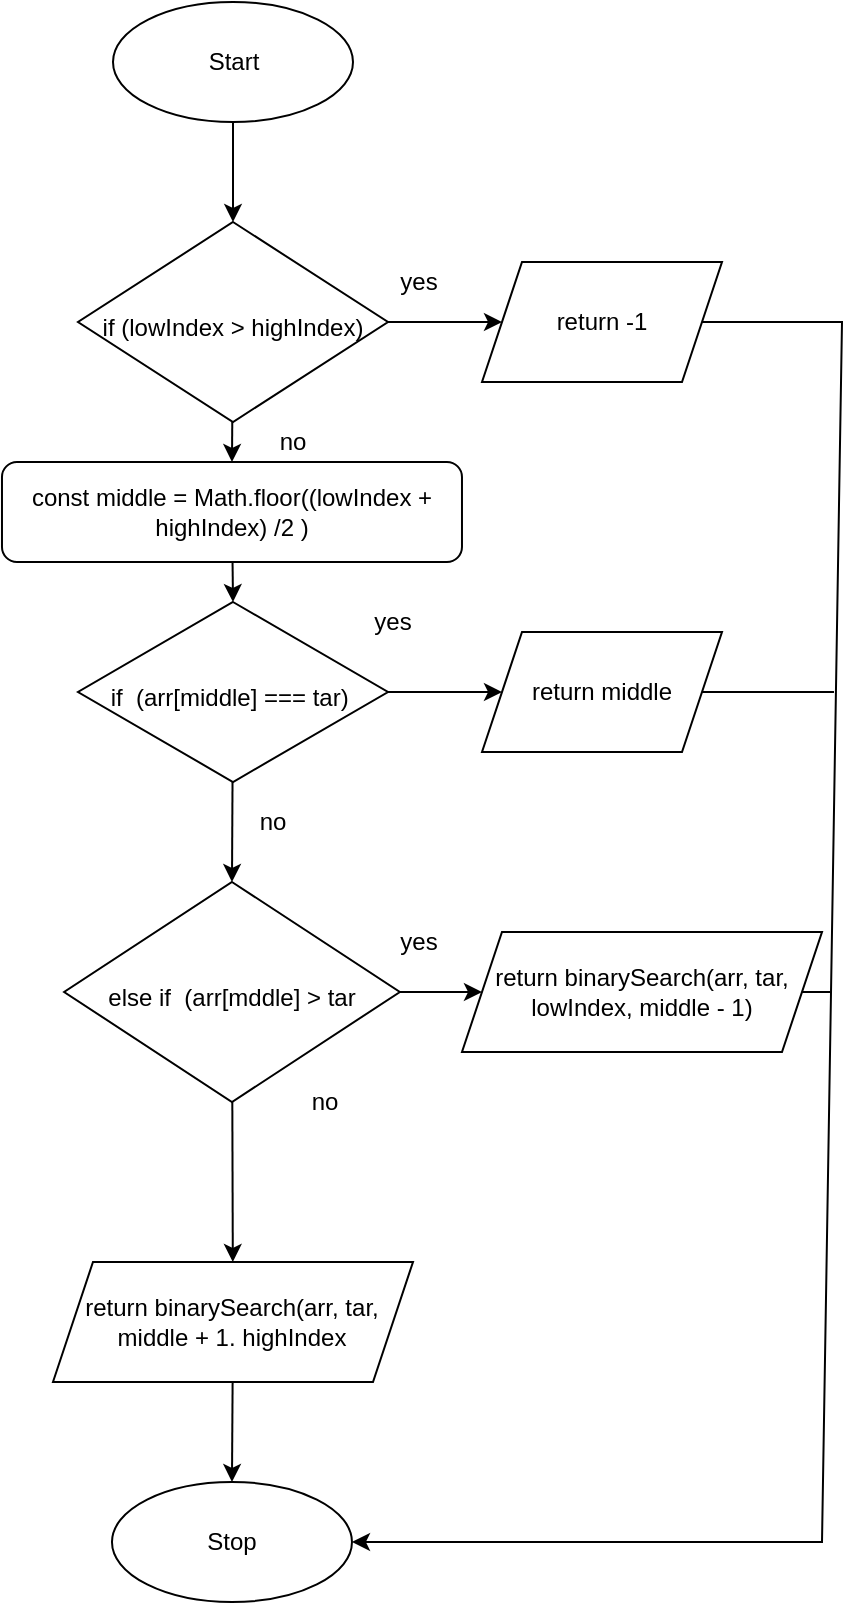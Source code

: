 <mxfile>
    <diagram id="bVoswQC8T6PlKmy4Bn8u" name="Page-1">
        <mxGraphModel dx="431" dy="401" grid="1" gridSize="10" guides="1" tooltips="1" connect="1" arrows="1" fold="1" page="1" pageScale="1" pageWidth="827" pageHeight="1169" math="0" shadow="0">
            <root>
                <mxCell id="0"/>
                <mxCell id="1" parent="0"/>
                <mxCell id="603" style="edgeStyle=none;html=1;entryX=0.5;entryY=0;entryDx=0;entryDy=0;" parent="1" source="558" target="571" edge="1">
                    <mxGeometry relative="1" as="geometry"/>
                </mxCell>
                <mxCell id="558" value="Start" style="ellipse;whiteSpace=wrap;html=1;" parent="1" vertex="1">
                    <mxGeometry x="515.5" y="320" width="120" height="60" as="geometry"/>
                </mxCell>
                <mxCell id="559" value="Stop" style="ellipse;whiteSpace=wrap;html=1;" parent="1" vertex="1">
                    <mxGeometry x="514.99" y="1060" width="120" height="60" as="geometry"/>
                </mxCell>
                <mxCell id="621" style="edgeStyle=none;html=1;entryX=0;entryY=0.5;entryDx=0;entryDy=0;" edge="1" parent="1" source="571" target="620">
                    <mxGeometry relative="1" as="geometry"/>
                </mxCell>
                <mxCell id="624" style="edgeStyle=none;html=1;entryX=0.5;entryY=0;entryDx=0;entryDy=0;" edge="1" parent="1" source="571" target="623">
                    <mxGeometry relative="1" as="geometry"/>
                </mxCell>
                <mxCell id="571" value="&lt;font style=&quot;font-size: 12px&quot;&gt;if (lowIndex &amp;gt; highIndex)&lt;/font&gt;" style="rhombus;whiteSpace=wrap;html=1;fontSize=22;" parent="1" vertex="1">
                    <mxGeometry x="498" y="430" width="155" height="100" as="geometry"/>
                </mxCell>
                <mxCell id="572" value="no" style="text;html=1;align=center;verticalAlign=middle;resizable=0;points=[];autosize=1;strokeColor=none;fillColor=none;fontSize=12;" parent="1" vertex="1">
                    <mxGeometry x="590" y="530" width="30" height="20" as="geometry"/>
                </mxCell>
                <mxCell id="573" value="yes" style="text;html=1;align=center;verticalAlign=middle;resizable=0;points=[];autosize=1;strokeColor=none;fillColor=none;fontSize=12;" parent="1" vertex="1">
                    <mxGeometry x="652.5" y="450" width="30" height="20" as="geometry"/>
                </mxCell>
                <mxCell id="614" style="edgeStyle=none;html=1;entryX=0.5;entryY=0;entryDx=0;entryDy=0;" edge="1" parent="1" source="609" target="613">
                    <mxGeometry relative="1" as="geometry"/>
                </mxCell>
                <mxCell id="627" style="edgeStyle=none;html=1;entryX=0;entryY=0.5;entryDx=0;entryDy=0;" edge="1" parent="1" source="609" target="626">
                    <mxGeometry relative="1" as="geometry"/>
                </mxCell>
                <mxCell id="609" value="&lt;font style=&quot;font-size: 12px&quot;&gt;if&amp;nbsp; (arr[middle] === tar)&amp;nbsp;&lt;/font&gt;" style="rhombus;whiteSpace=wrap;html=1;fontSize=22;" vertex="1" parent="1">
                    <mxGeometry x="498" y="620" width="155" height="90" as="geometry"/>
                </mxCell>
                <mxCell id="630" style="edgeStyle=none;html=1;entryX=0;entryY=0.5;entryDx=0;entryDy=0;" edge="1" parent="1" source="613" target="629">
                    <mxGeometry relative="1" as="geometry"/>
                </mxCell>
                <mxCell id="636" value="" style="edgeStyle=none;html=1;" edge="1" parent="1" source="613" target="635">
                    <mxGeometry relative="1" as="geometry"/>
                </mxCell>
                <mxCell id="613" value="&lt;font style=&quot;font-size: 12px&quot;&gt;else if&amp;nbsp; (arr[mddle] &amp;gt; tar&lt;/font&gt;" style="rhombus;whiteSpace=wrap;html=1;fontSize=22;" vertex="1" parent="1">
                    <mxGeometry x="491.06" y="760" width="167.87" height="110" as="geometry"/>
                </mxCell>
                <mxCell id="615" value="no" style="text;html=1;align=center;verticalAlign=middle;resizable=0;points=[];autosize=1;strokeColor=none;fillColor=none;fontSize=12;" vertex="1" parent="1">
                    <mxGeometry x="580" y="720" width="30" height="20" as="geometry"/>
                </mxCell>
                <mxCell id="616" value="no" style="text;html=1;align=center;verticalAlign=middle;resizable=0;points=[];autosize=1;strokeColor=none;fillColor=none;fontSize=12;" vertex="1" parent="1">
                    <mxGeometry x="605.5" y="860" width="30" height="20" as="geometry"/>
                </mxCell>
                <mxCell id="617" value="yes" style="text;html=1;align=center;verticalAlign=middle;resizable=0;points=[];autosize=1;strokeColor=none;fillColor=none;fontSize=12;" vertex="1" parent="1">
                    <mxGeometry x="640" y="620" width="30" height="20" as="geometry"/>
                </mxCell>
                <mxCell id="618" value="yes" style="text;html=1;align=center;verticalAlign=middle;resizable=0;points=[];autosize=1;strokeColor=none;fillColor=none;fontSize=12;" vertex="1" parent="1">
                    <mxGeometry x="652.5" y="780" width="30" height="20" as="geometry"/>
                </mxCell>
                <mxCell id="638" style="edgeStyle=none;html=1;entryX=1;entryY=0.5;entryDx=0;entryDy=0;rounded=0;" edge="1" parent="1" source="620" target="559">
                    <mxGeometry relative="1" as="geometry">
                        <Array as="points">
                            <mxPoint x="880" y="480"/>
                            <mxPoint x="870" y="1090"/>
                        </Array>
                    </mxGeometry>
                </mxCell>
                <mxCell id="620" value="return -1" style="shape=parallelogram;perimeter=parallelogramPerimeter;whiteSpace=wrap;html=1;fixedSize=1;" vertex="1" parent="1">
                    <mxGeometry x="700" y="450" width="120" height="60" as="geometry"/>
                </mxCell>
                <mxCell id="625" style="edgeStyle=none;html=1;entryX=0.5;entryY=0;entryDx=0;entryDy=0;" edge="1" parent="1" source="623" target="609">
                    <mxGeometry relative="1" as="geometry"/>
                </mxCell>
                <mxCell id="623" value="const middle = Math.floor((lowIndex + highIndex) /2 )" style="rounded=1;whiteSpace=wrap;html=1;" vertex="1" parent="1">
                    <mxGeometry x="459.99" y="550" width="230" height="50" as="geometry"/>
                </mxCell>
                <mxCell id="640" style="edgeStyle=none;rounded=0;html=1;endArrow=none;endFill=0;" edge="1" parent="1" source="626">
                    <mxGeometry relative="1" as="geometry">
                        <mxPoint x="876" y="665" as="targetPoint"/>
                    </mxGeometry>
                </mxCell>
                <mxCell id="626" value="return middle" style="shape=parallelogram;perimeter=parallelogramPerimeter;whiteSpace=wrap;html=1;fixedSize=1;" vertex="1" parent="1">
                    <mxGeometry x="700" y="635" width="120" height="60" as="geometry"/>
                </mxCell>
                <mxCell id="639" style="edgeStyle=none;rounded=0;html=1;endArrow=none;endFill=0;" edge="1" parent="1" source="629">
                    <mxGeometry relative="1" as="geometry">
                        <mxPoint x="874" y="815" as="targetPoint"/>
                    </mxGeometry>
                </mxCell>
                <mxCell id="629" value="return binarySearch(arr, tar, lowIndex, middle - 1)" style="shape=parallelogram;perimeter=parallelogramPerimeter;whiteSpace=wrap;html=1;fixedSize=1;" vertex="1" parent="1">
                    <mxGeometry x="689.99" y="785" width="180.01" height="60" as="geometry"/>
                </mxCell>
                <mxCell id="637" style="edgeStyle=none;html=1;entryX=0.5;entryY=0;entryDx=0;entryDy=0;" edge="1" parent="1" source="635" target="559">
                    <mxGeometry relative="1" as="geometry"/>
                </mxCell>
                <mxCell id="635" value="return binarySearch(arr, tar, middle + 1. highIndex" style="shape=parallelogram;perimeter=parallelogramPerimeter;whiteSpace=wrap;html=1;fixedSize=1;" vertex="1" parent="1">
                    <mxGeometry x="485.49" y="950" width="180.01" height="60" as="geometry"/>
                </mxCell>
            </root>
        </mxGraphModel>
    </diagram>
</mxfile>
